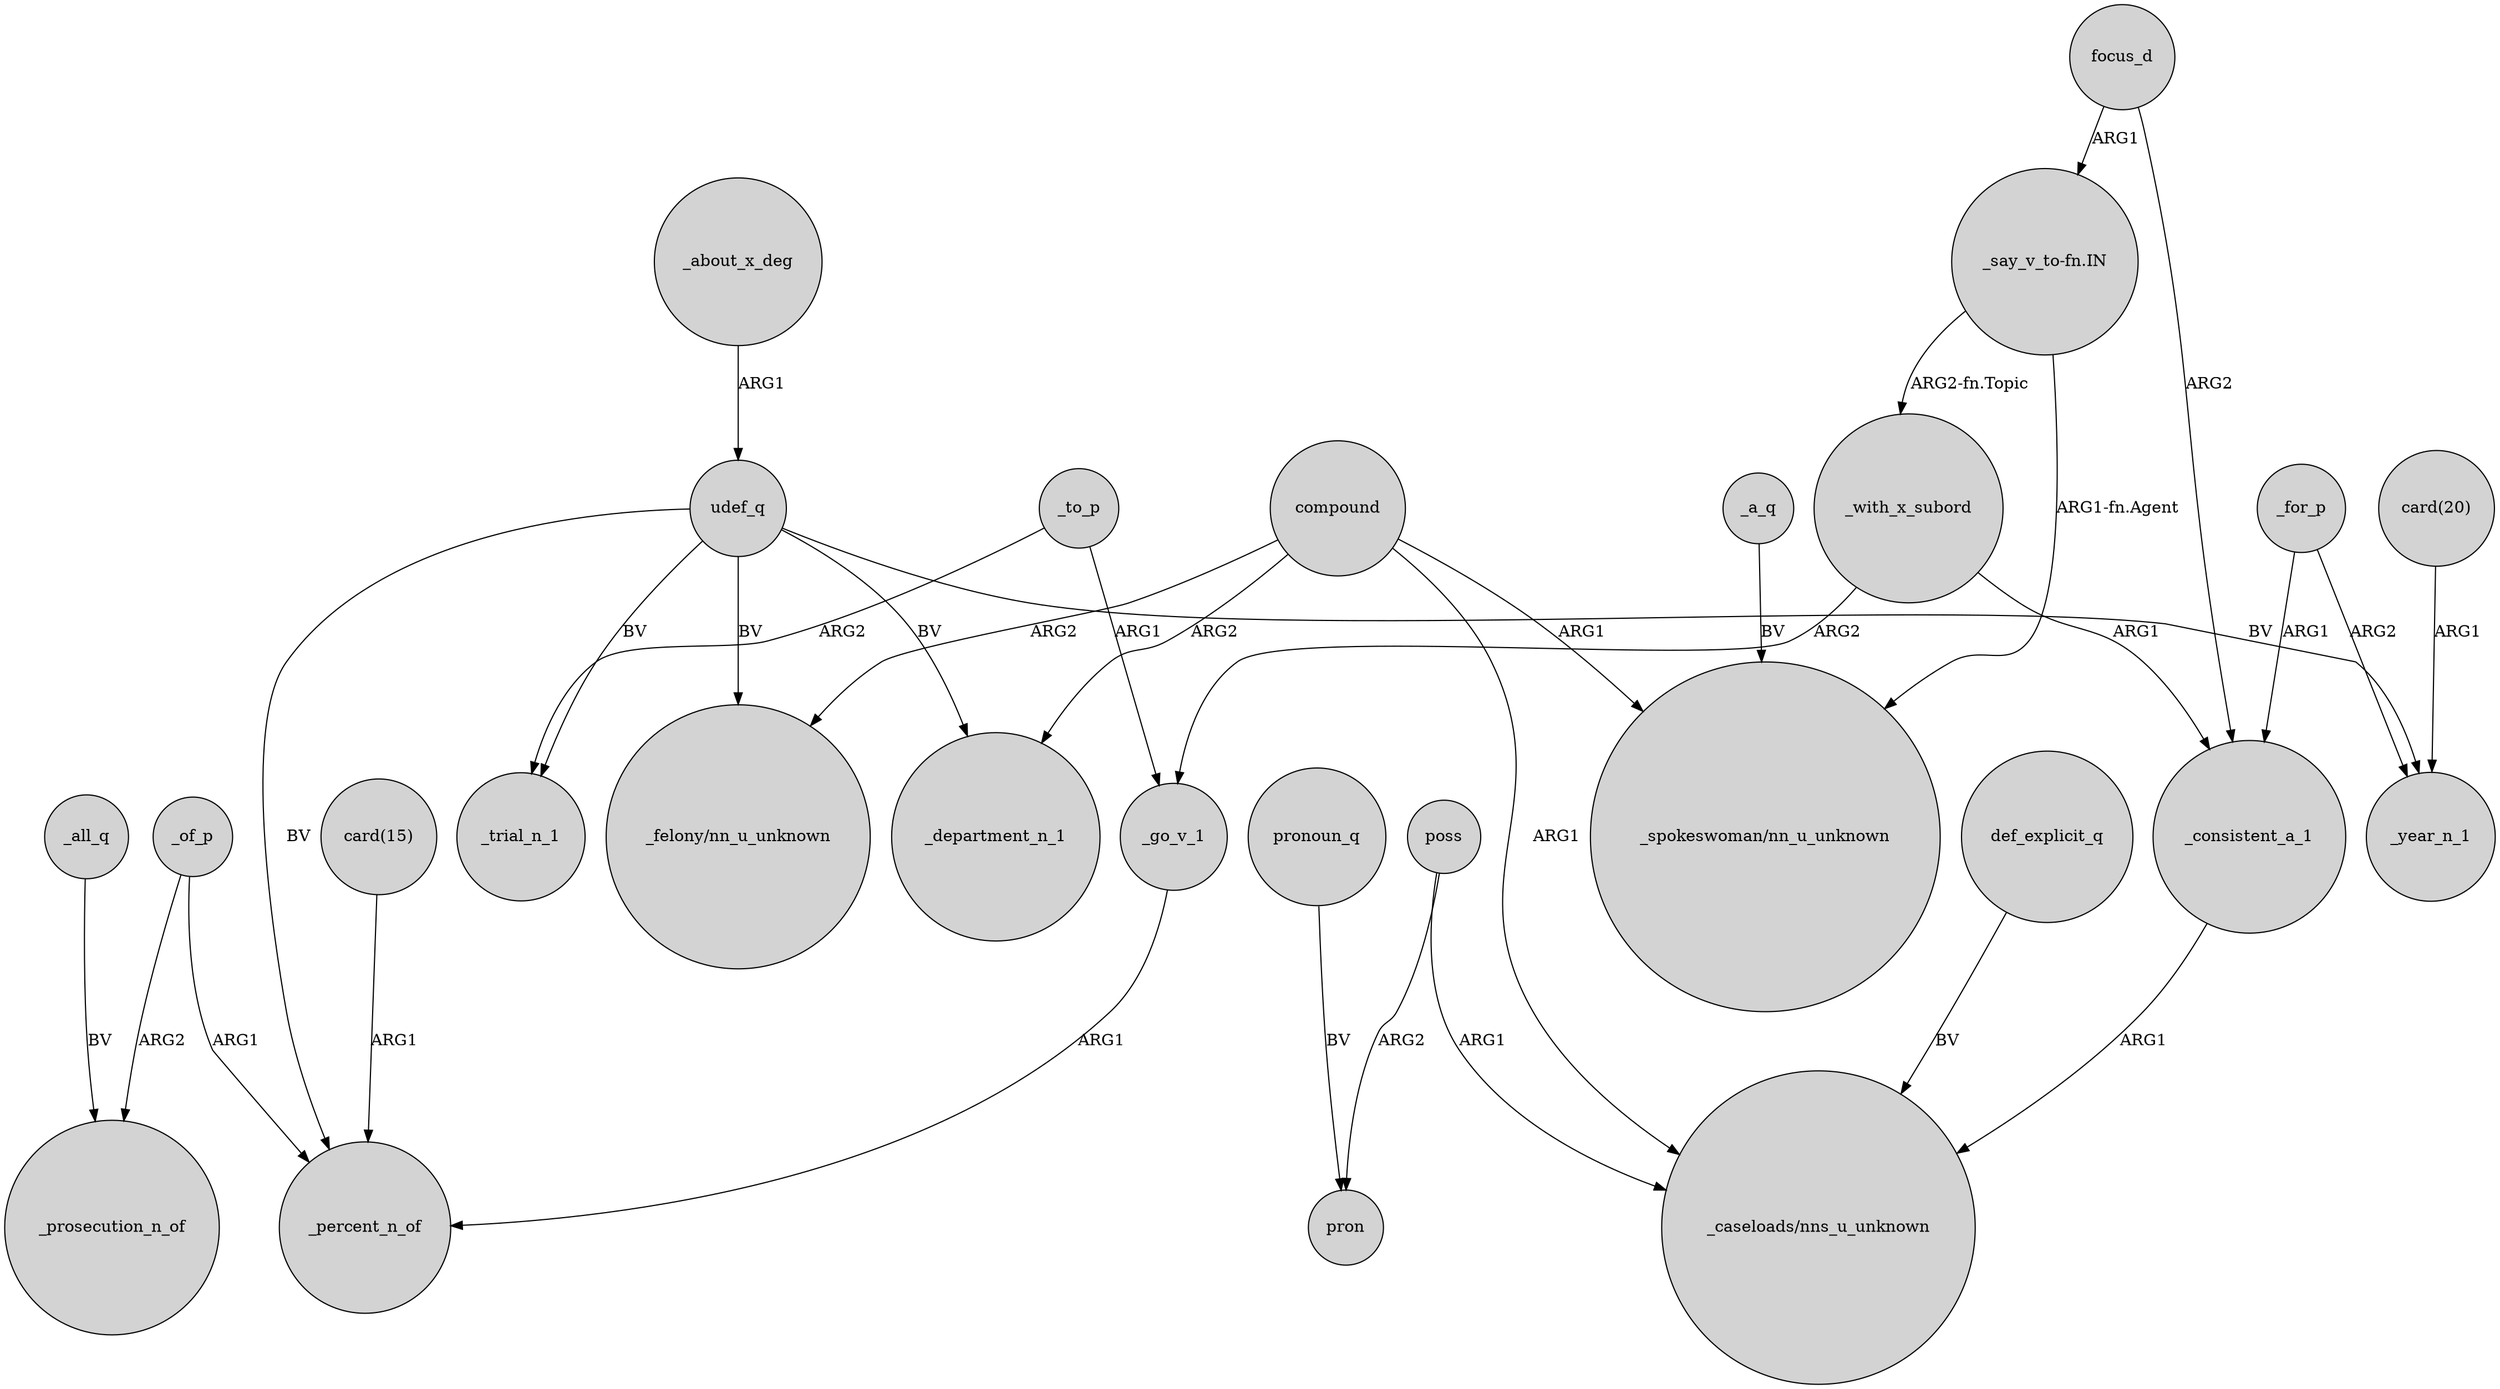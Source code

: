 digraph {
	node [shape=circle style=filled]
	_of_p -> _prosecution_n_of [label=ARG2]
	udef_q -> _department_n_1 [label=BV]
	poss -> pron [label=ARG2]
	_for_p -> _year_n_1 [label=ARG2]
	_with_x_subord -> _consistent_a_1 [label=ARG1]
	"card(15)" -> _percent_n_of [label=ARG1]
	udef_q -> "_felony/nn_u_unknown" [label=BV]
	_a_q -> "_spokeswoman/nn_u_unknown" [label=BV]
	_all_q -> _prosecution_n_of [label=BV]
	compound -> "_felony/nn_u_unknown" [label=ARG2]
	compound -> "_caseloads/nns_u_unknown" [label=ARG1]
	_about_x_deg -> udef_q [label=ARG1]
	_consistent_a_1 -> "_caseloads/nns_u_unknown" [label=ARG1]
	"_say_v_to-fn.IN" -> _with_x_subord [label="ARG2-fn.Topic"]
	_go_v_1 -> _percent_n_of [label=ARG1]
	_of_p -> _percent_n_of [label=ARG1]
	pronoun_q -> pron [label=BV]
	def_explicit_q -> "_caseloads/nns_u_unknown" [label=BV]
	_to_p -> _trial_n_1 [label=ARG2]
	focus_d -> _consistent_a_1 [label=ARG2]
	_with_x_subord -> _go_v_1 [label=ARG2]
	_to_p -> _go_v_1 [label=ARG1]
	udef_q -> _trial_n_1 [label=BV]
	"_say_v_to-fn.IN" -> "_spokeswoman/nn_u_unknown" [label="ARG1-fn.Agent"]
	compound -> "_spokeswoman/nn_u_unknown" [label=ARG1]
	"card(20)" -> _year_n_1 [label=ARG1]
	udef_q -> _year_n_1 [label=BV]
	udef_q -> _percent_n_of [label=BV]
	poss -> "_caseloads/nns_u_unknown" [label=ARG1]
	compound -> _department_n_1 [label=ARG2]
	focus_d -> "_say_v_to-fn.IN" [label=ARG1]
	_for_p -> _consistent_a_1 [label=ARG1]
}
